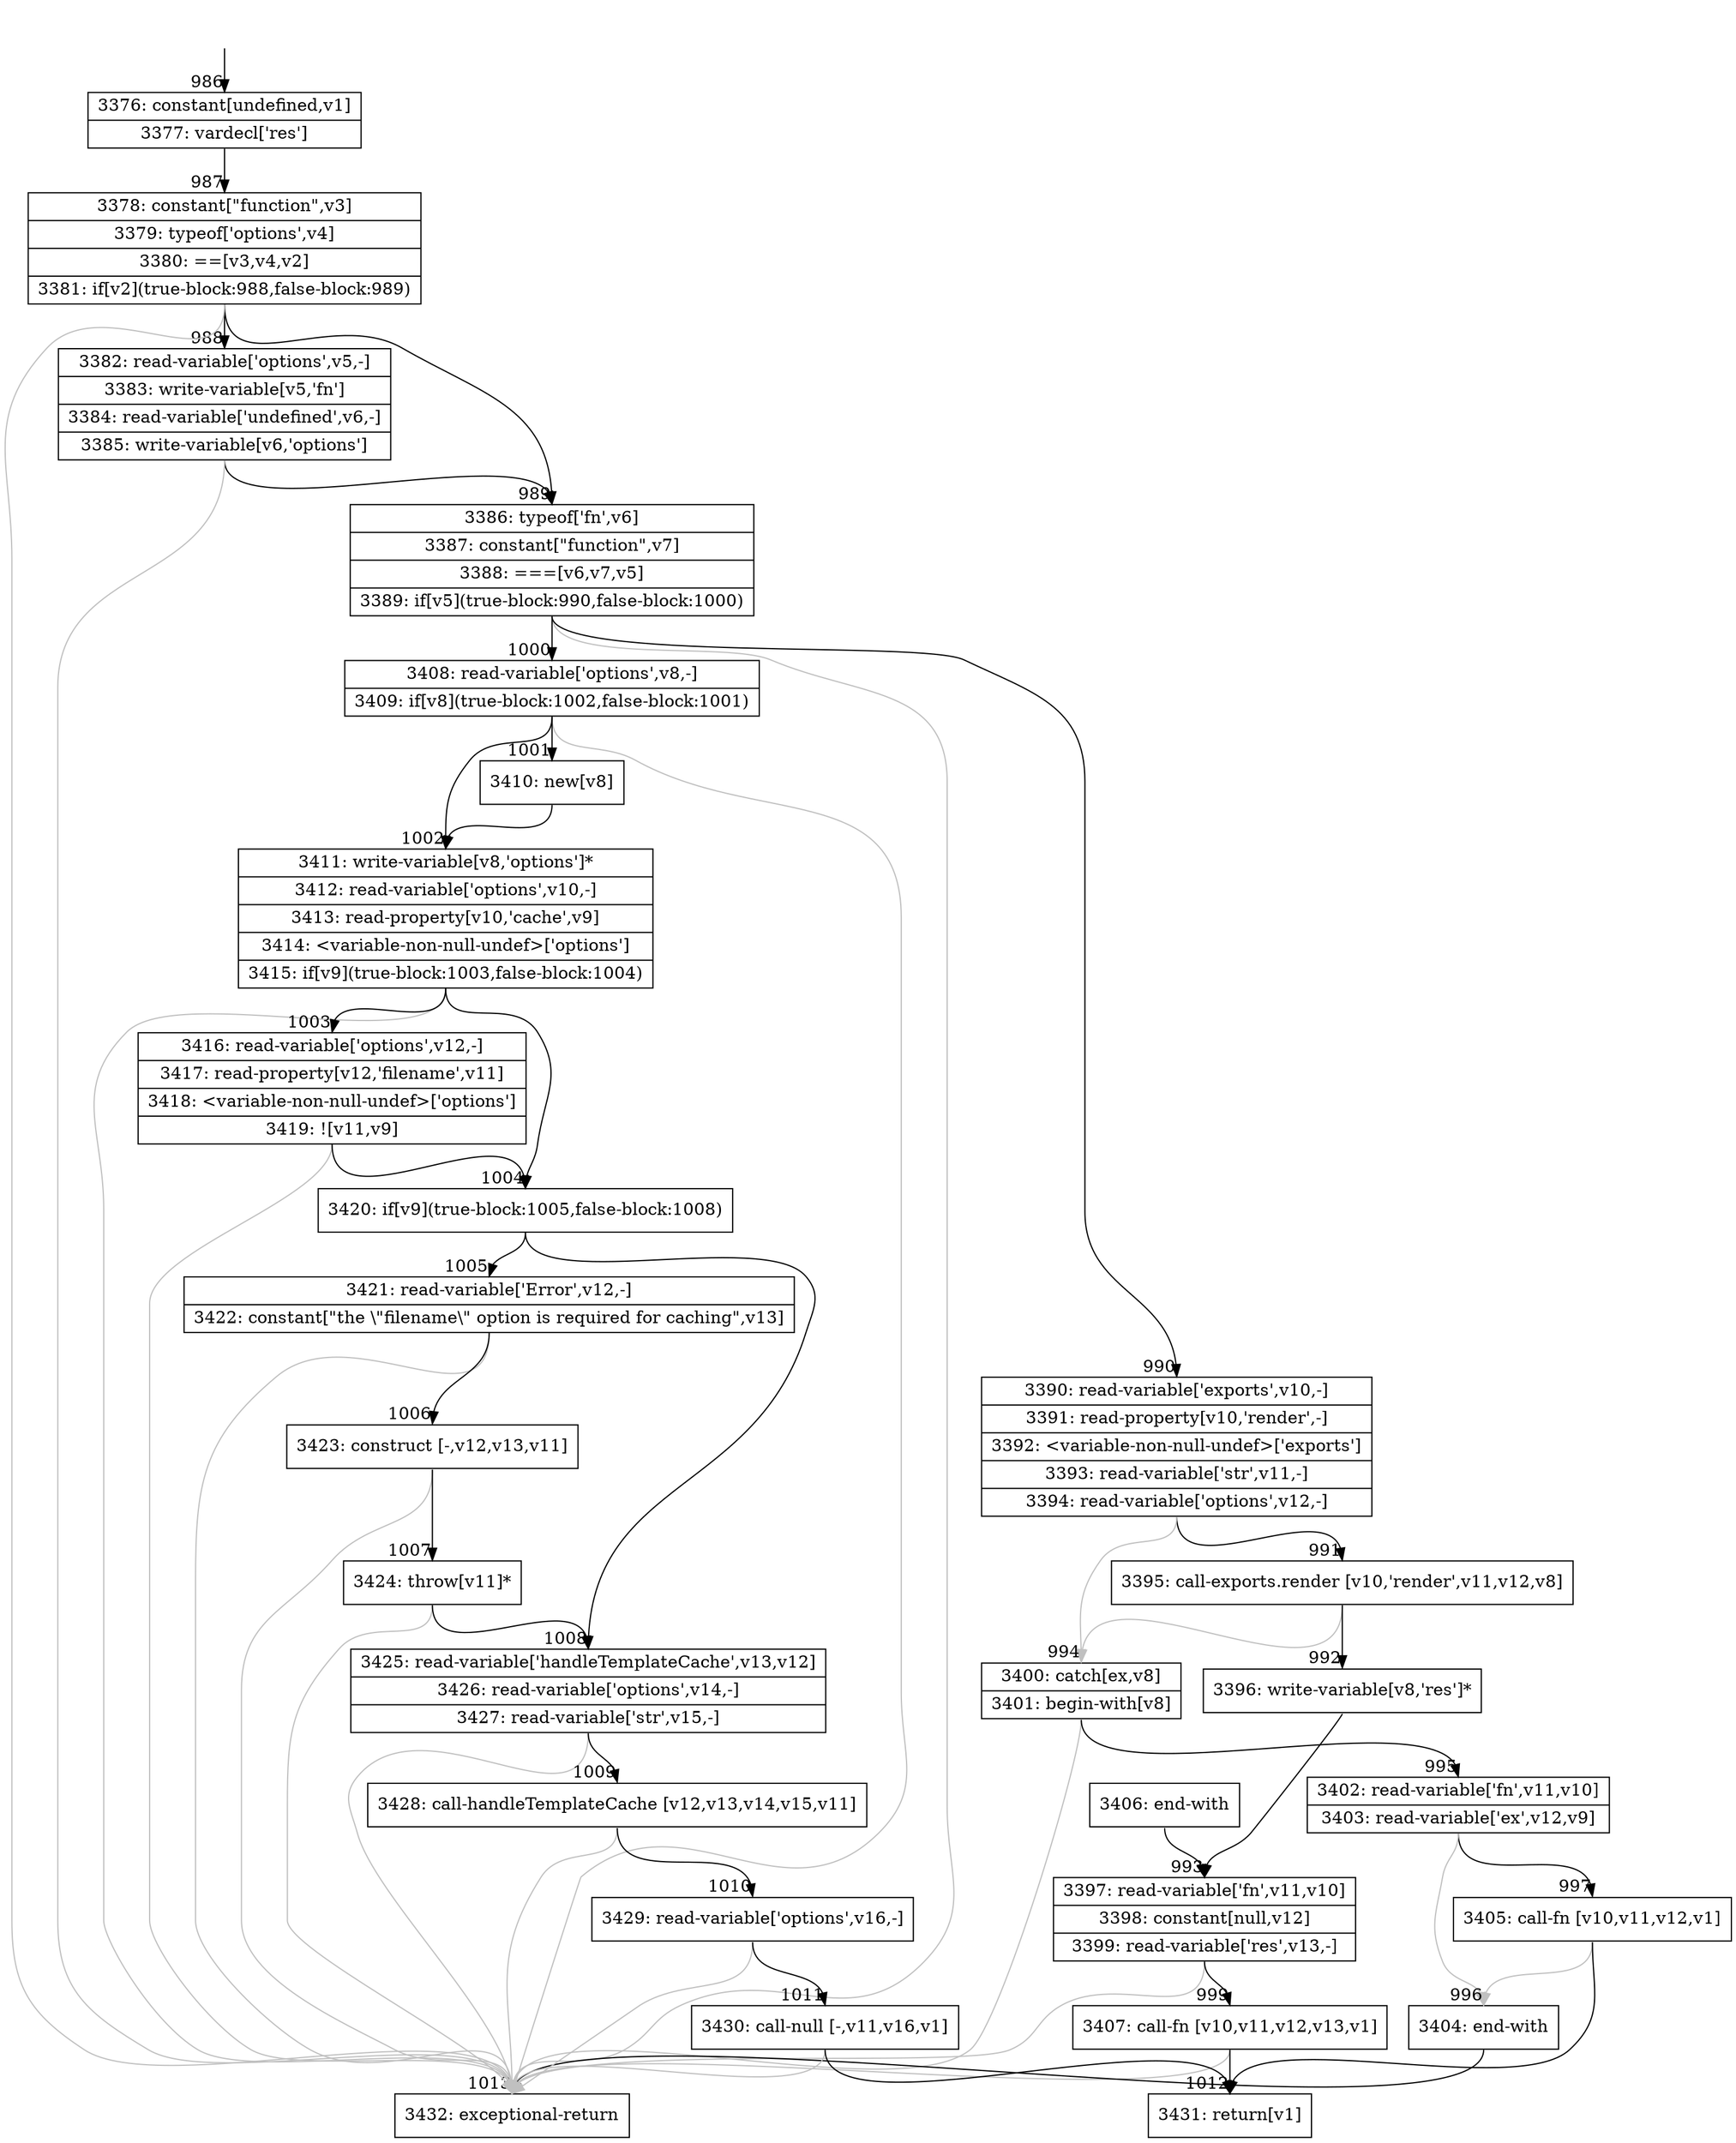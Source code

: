 digraph {
rankdir="TD"
BB_entry51[shape=none,label=""];
BB_entry51 -> BB986 [tailport=s, headport=n, headlabel="    986"]
BB986 [shape=record label="{3376: constant[undefined,v1]|3377: vardecl['res']}" ] 
BB986 -> BB987 [tailport=s, headport=n, headlabel="      987"]
BB987 [shape=record label="{3378: constant[\"function\",v3]|3379: typeof['options',v4]|3380: ==[v3,v4,v2]|3381: if[v2](true-block:988,false-block:989)}" ] 
BB987 -> BB988 [tailport=s, headport=n, headlabel="      988"]
BB987 -> BB989 [tailport=s, headport=n, headlabel="      989"]
BB987 -> BB1013 [tailport=s, headport=n, color=gray, headlabel="      1013"]
BB988 [shape=record label="{3382: read-variable['options',v5,-]|3383: write-variable[v5,'fn']|3384: read-variable['undefined',v6,-]|3385: write-variable[v6,'options']}" ] 
BB988 -> BB989 [tailport=s, headport=n]
BB988 -> BB1013 [tailport=s, headport=n, color=gray]
BB989 [shape=record label="{3386: typeof['fn',v6]|3387: constant[\"function\",v7]|3388: ===[v6,v7,v5]|3389: if[v5](true-block:990,false-block:1000)}" ] 
BB989 -> BB990 [tailport=s, headport=n, headlabel="      990"]
BB989 -> BB1000 [tailport=s, headport=n, headlabel="      1000"]
BB989 -> BB1013 [tailport=s, headport=n, color=gray]
BB990 [shape=record label="{3390: read-variable['exports',v10,-]|3391: read-property[v10,'render',-]|3392: \<variable-non-null-undef\>['exports']|3393: read-variable['str',v11,-]|3394: read-variable['options',v12,-]}" ] 
BB990 -> BB991 [tailport=s, headport=n, headlabel="      991"]
BB990 -> BB994 [tailport=s, headport=n, color=gray, headlabel="      994"]
BB991 [shape=record label="{3395: call-exports.render [v10,'render',v11,v12,v8]}" ] 
BB991 -> BB992 [tailport=s, headport=n, headlabel="      992"]
BB991 -> BB994 [tailport=s, headport=n, color=gray]
BB992 [shape=record label="{3396: write-variable[v8,'res']*}" ] 
BB992 -> BB993 [tailport=s, headport=n, headlabel="      993"]
BB993 [shape=record label="{3397: read-variable['fn',v11,v10]|3398: constant[null,v12]|3399: read-variable['res',v13,-]}" ] 
BB993 -> BB999 [tailport=s, headport=n, headlabel="      999"]
BB993 -> BB1013 [tailport=s, headport=n, color=gray]
BB994 [shape=record label="{3400: catch[ex,v8]|3401: begin-with[v8]}" ] 
BB994 -> BB995 [tailport=s, headport=n, headlabel="      995"]
BB994 -> BB1013 [tailport=s, headport=n, color=gray]
BB995 [shape=record label="{3402: read-variable['fn',v11,v10]|3403: read-variable['ex',v12,v9]}" ] 
BB995 -> BB997 [tailport=s, headport=n, headlabel="      997"]
BB995 -> BB996 [tailport=s, headport=n, color=gray, headlabel="      996"]
BB996 [shape=record label="{3404: end-with}" ] 
BB996 -> BB1013 [tailport=s, headport=n]
BB997 [shape=record label="{3405: call-fn [v10,v11,v12,v1]}" ] 
BB997 -> BB1012 [tailport=s, headport=n, headlabel="      1012"]
BB997 -> BB996 [tailport=s, headport=n, color=gray]
BB998 [shape=record label="{3406: end-with}" ] 
BB998 -> BB993 [tailport=s, headport=n]
BB999 [shape=record label="{3407: call-fn [v10,v11,v12,v13,v1]}" ] 
BB999 -> BB1012 [tailport=s, headport=n]
BB999 -> BB1013 [tailport=s, headport=n, color=gray]
BB1000 [shape=record label="{3408: read-variable['options',v8,-]|3409: if[v8](true-block:1002,false-block:1001)}" ] 
BB1000 -> BB1002 [tailport=s, headport=n, headlabel="      1002"]
BB1000 -> BB1001 [tailport=s, headport=n, headlabel="      1001"]
BB1000 -> BB1013 [tailport=s, headport=n, color=gray]
BB1001 [shape=record label="{3410: new[v8]}" ] 
BB1001 -> BB1002 [tailport=s, headport=n]
BB1002 [shape=record label="{3411: write-variable[v8,'options']*|3412: read-variable['options',v10,-]|3413: read-property[v10,'cache',v9]|3414: \<variable-non-null-undef\>['options']|3415: if[v9](true-block:1003,false-block:1004)}" ] 
BB1002 -> BB1004 [tailport=s, headport=n, headlabel="      1004"]
BB1002 -> BB1003 [tailport=s, headport=n, headlabel="      1003"]
BB1002 -> BB1013 [tailport=s, headport=n, color=gray]
BB1003 [shape=record label="{3416: read-variable['options',v12,-]|3417: read-property[v12,'filename',v11]|3418: \<variable-non-null-undef\>['options']|3419: ![v11,v9]}" ] 
BB1003 -> BB1004 [tailport=s, headport=n]
BB1003 -> BB1013 [tailport=s, headport=n, color=gray]
BB1004 [shape=record label="{3420: if[v9](true-block:1005,false-block:1008)}" ] 
BB1004 -> BB1005 [tailport=s, headport=n, headlabel="      1005"]
BB1004 -> BB1008 [tailport=s, headport=n, headlabel="      1008"]
BB1005 [shape=record label="{3421: read-variable['Error',v12,-]|3422: constant[\"the \\\"filename\\\" option is required for caching\",v13]}" ] 
BB1005 -> BB1006 [tailport=s, headport=n, headlabel="      1006"]
BB1005 -> BB1013 [tailport=s, headport=n, color=gray]
BB1006 [shape=record label="{3423: construct [-,v12,v13,v11]}" ] 
BB1006 -> BB1007 [tailport=s, headport=n, headlabel="      1007"]
BB1006 -> BB1013 [tailport=s, headport=n, color=gray]
BB1007 [shape=record label="{3424: throw[v11]*}" ] 
BB1007 -> BB1008 [tailport=s, headport=n]
BB1007 -> BB1013 [tailport=s, headport=n, color=gray]
BB1008 [shape=record label="{3425: read-variable['handleTemplateCache',v13,v12]|3426: read-variable['options',v14,-]|3427: read-variable['str',v15,-]}" ] 
BB1008 -> BB1009 [tailport=s, headport=n, headlabel="      1009"]
BB1008 -> BB1013 [tailport=s, headport=n, color=gray]
BB1009 [shape=record label="{3428: call-handleTemplateCache [v12,v13,v14,v15,v11]}" ] 
BB1009 -> BB1010 [tailport=s, headport=n, headlabel="      1010"]
BB1009 -> BB1013 [tailport=s, headport=n, color=gray]
BB1010 [shape=record label="{3429: read-variable['options',v16,-]}" ] 
BB1010 -> BB1011 [tailport=s, headport=n, headlabel="      1011"]
BB1010 -> BB1013 [tailport=s, headport=n, color=gray]
BB1011 [shape=record label="{3430: call-null [-,v11,v16,v1]}" ] 
BB1011 -> BB1012 [tailport=s, headport=n]
BB1011 -> BB1013 [tailport=s, headport=n, color=gray]
BB1012 [shape=record label="{3431: return[v1]}" ] 
BB1013 [shape=record label="{3432: exceptional-return}" ] 
//#$~ 1098
}
